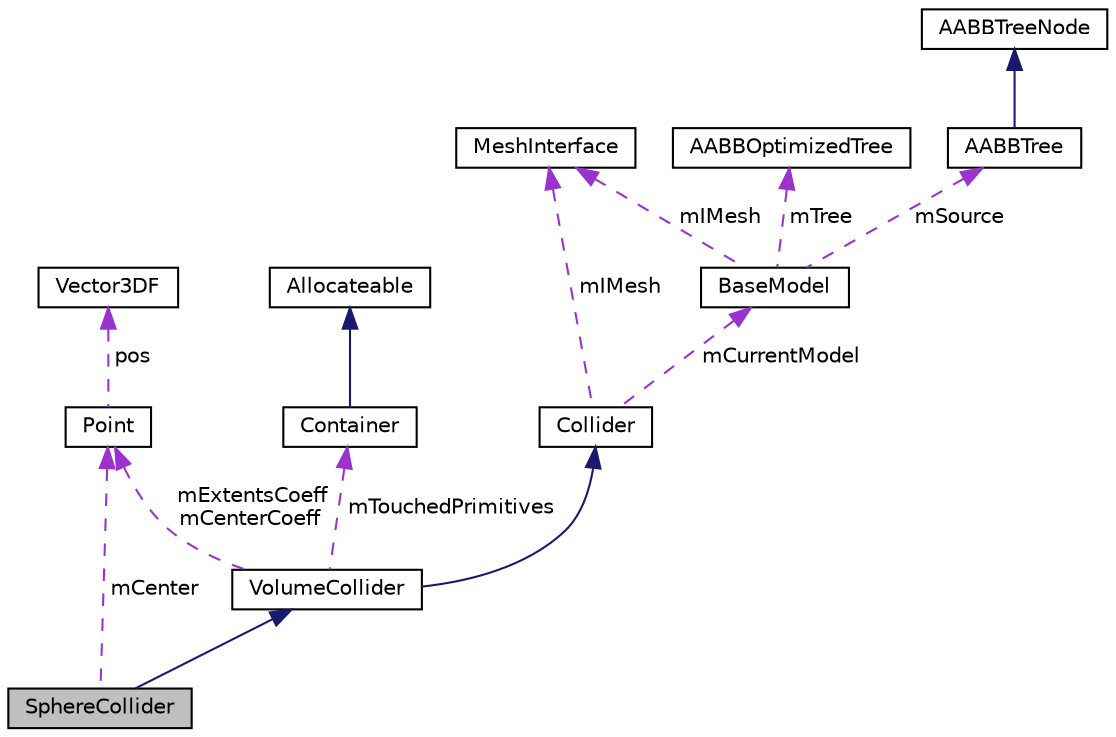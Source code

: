 digraph "SphereCollider"
{
  edge [fontname="Helvetica",fontsize="10",labelfontname="Helvetica",labelfontsize="10"];
  node [fontname="Helvetica",fontsize="10",shape=record];
  Node1 [label="SphereCollider",height=0.2,width=0.4,color="black", fillcolor="grey75", style="filled", fontcolor="black"];
  Node2 -> Node1 [dir="back",color="midnightblue",fontsize="10",style="solid",fontname="Helvetica"];
  Node2 [label="VolumeCollider",height=0.2,width=0.4,color="black", fillcolor="white", style="filled",URL="$class_volume_collider.html"];
  Node3 -> Node2 [dir="back",color="midnightblue",fontsize="10",style="solid",fontname="Helvetica"];
  Node3 [label="Collider",height=0.2,width=0.4,color="black", fillcolor="white", style="filled",URL="$class_collider.html"];
  Node4 -> Node3 [dir="back",color="darkorchid3",fontsize="10",style="dashed",label=" mIMesh" ,fontname="Helvetica"];
  Node4 [label="MeshInterface",height=0.2,width=0.4,color="black", fillcolor="white", style="filled",URL="$class_mesh_interface.html"];
  Node5 -> Node3 [dir="back",color="darkorchid3",fontsize="10",style="dashed",label=" mCurrentModel" ,fontname="Helvetica"];
  Node5 [label="BaseModel",height=0.2,width=0.4,color="black", fillcolor="white", style="filled",URL="$class_base_model.html"];
  Node6 -> Node5 [dir="back",color="darkorchid3",fontsize="10",style="dashed",label=" mTree" ,fontname="Helvetica"];
  Node6 [label="AABBOptimizedTree",height=0.2,width=0.4,color="black", fillcolor="white", style="filled",URL="$class_a_a_b_b_optimized_tree.html"];
  Node4 -> Node5 [dir="back",color="darkorchid3",fontsize="10",style="dashed",label=" mIMesh" ,fontname="Helvetica"];
  Node7 -> Node5 [dir="back",color="darkorchid3",fontsize="10",style="dashed",label=" mSource" ,fontname="Helvetica"];
  Node7 [label="AABBTree",height=0.2,width=0.4,color="black", fillcolor="white", style="filled",URL="$class_a_a_b_b_tree.html"];
  Node8 -> Node7 [dir="back",color="midnightblue",fontsize="10",style="solid",fontname="Helvetica"];
  Node8 [label="AABBTreeNode",height=0.2,width=0.4,color="black", fillcolor="white", style="filled",URL="$class_a_a_b_b_tree_node.html"];
  Node9 -> Node2 [dir="back",color="darkorchid3",fontsize="10",style="dashed",label=" mExtentsCoeff\nmCenterCoeff" ,fontname="Helvetica"];
  Node9 [label="Point",height=0.2,width=0.4,color="black", fillcolor="white", style="filled",URL="$class_point.html"];
  Node10 -> Node9 [dir="back",color="darkorchid3",fontsize="10",style="dashed",label=" pos" ,fontname="Helvetica"];
  Node10 [label="Vector3DF",height=0.2,width=0.4,color="black", fillcolor="white", style="filled",URL="$class_vector3_d_f.html"];
  Node11 -> Node2 [dir="back",color="darkorchid3",fontsize="10",style="dashed",label=" mTouchedPrimitives" ,fontname="Helvetica"];
  Node11 [label="Container",height=0.2,width=0.4,color="black", fillcolor="white", style="filled",URL="$class_container.html"];
  Node12 -> Node11 [dir="back",color="midnightblue",fontsize="10",style="solid",fontname="Helvetica"];
  Node12 [label="Allocateable",height=0.2,width=0.4,color="black", fillcolor="white", style="filled",URL="$class_allocateable.html"];
  Node9 -> Node1 [dir="back",color="darkorchid3",fontsize="10",style="dashed",label=" mCenter" ,fontname="Helvetica"];
}
